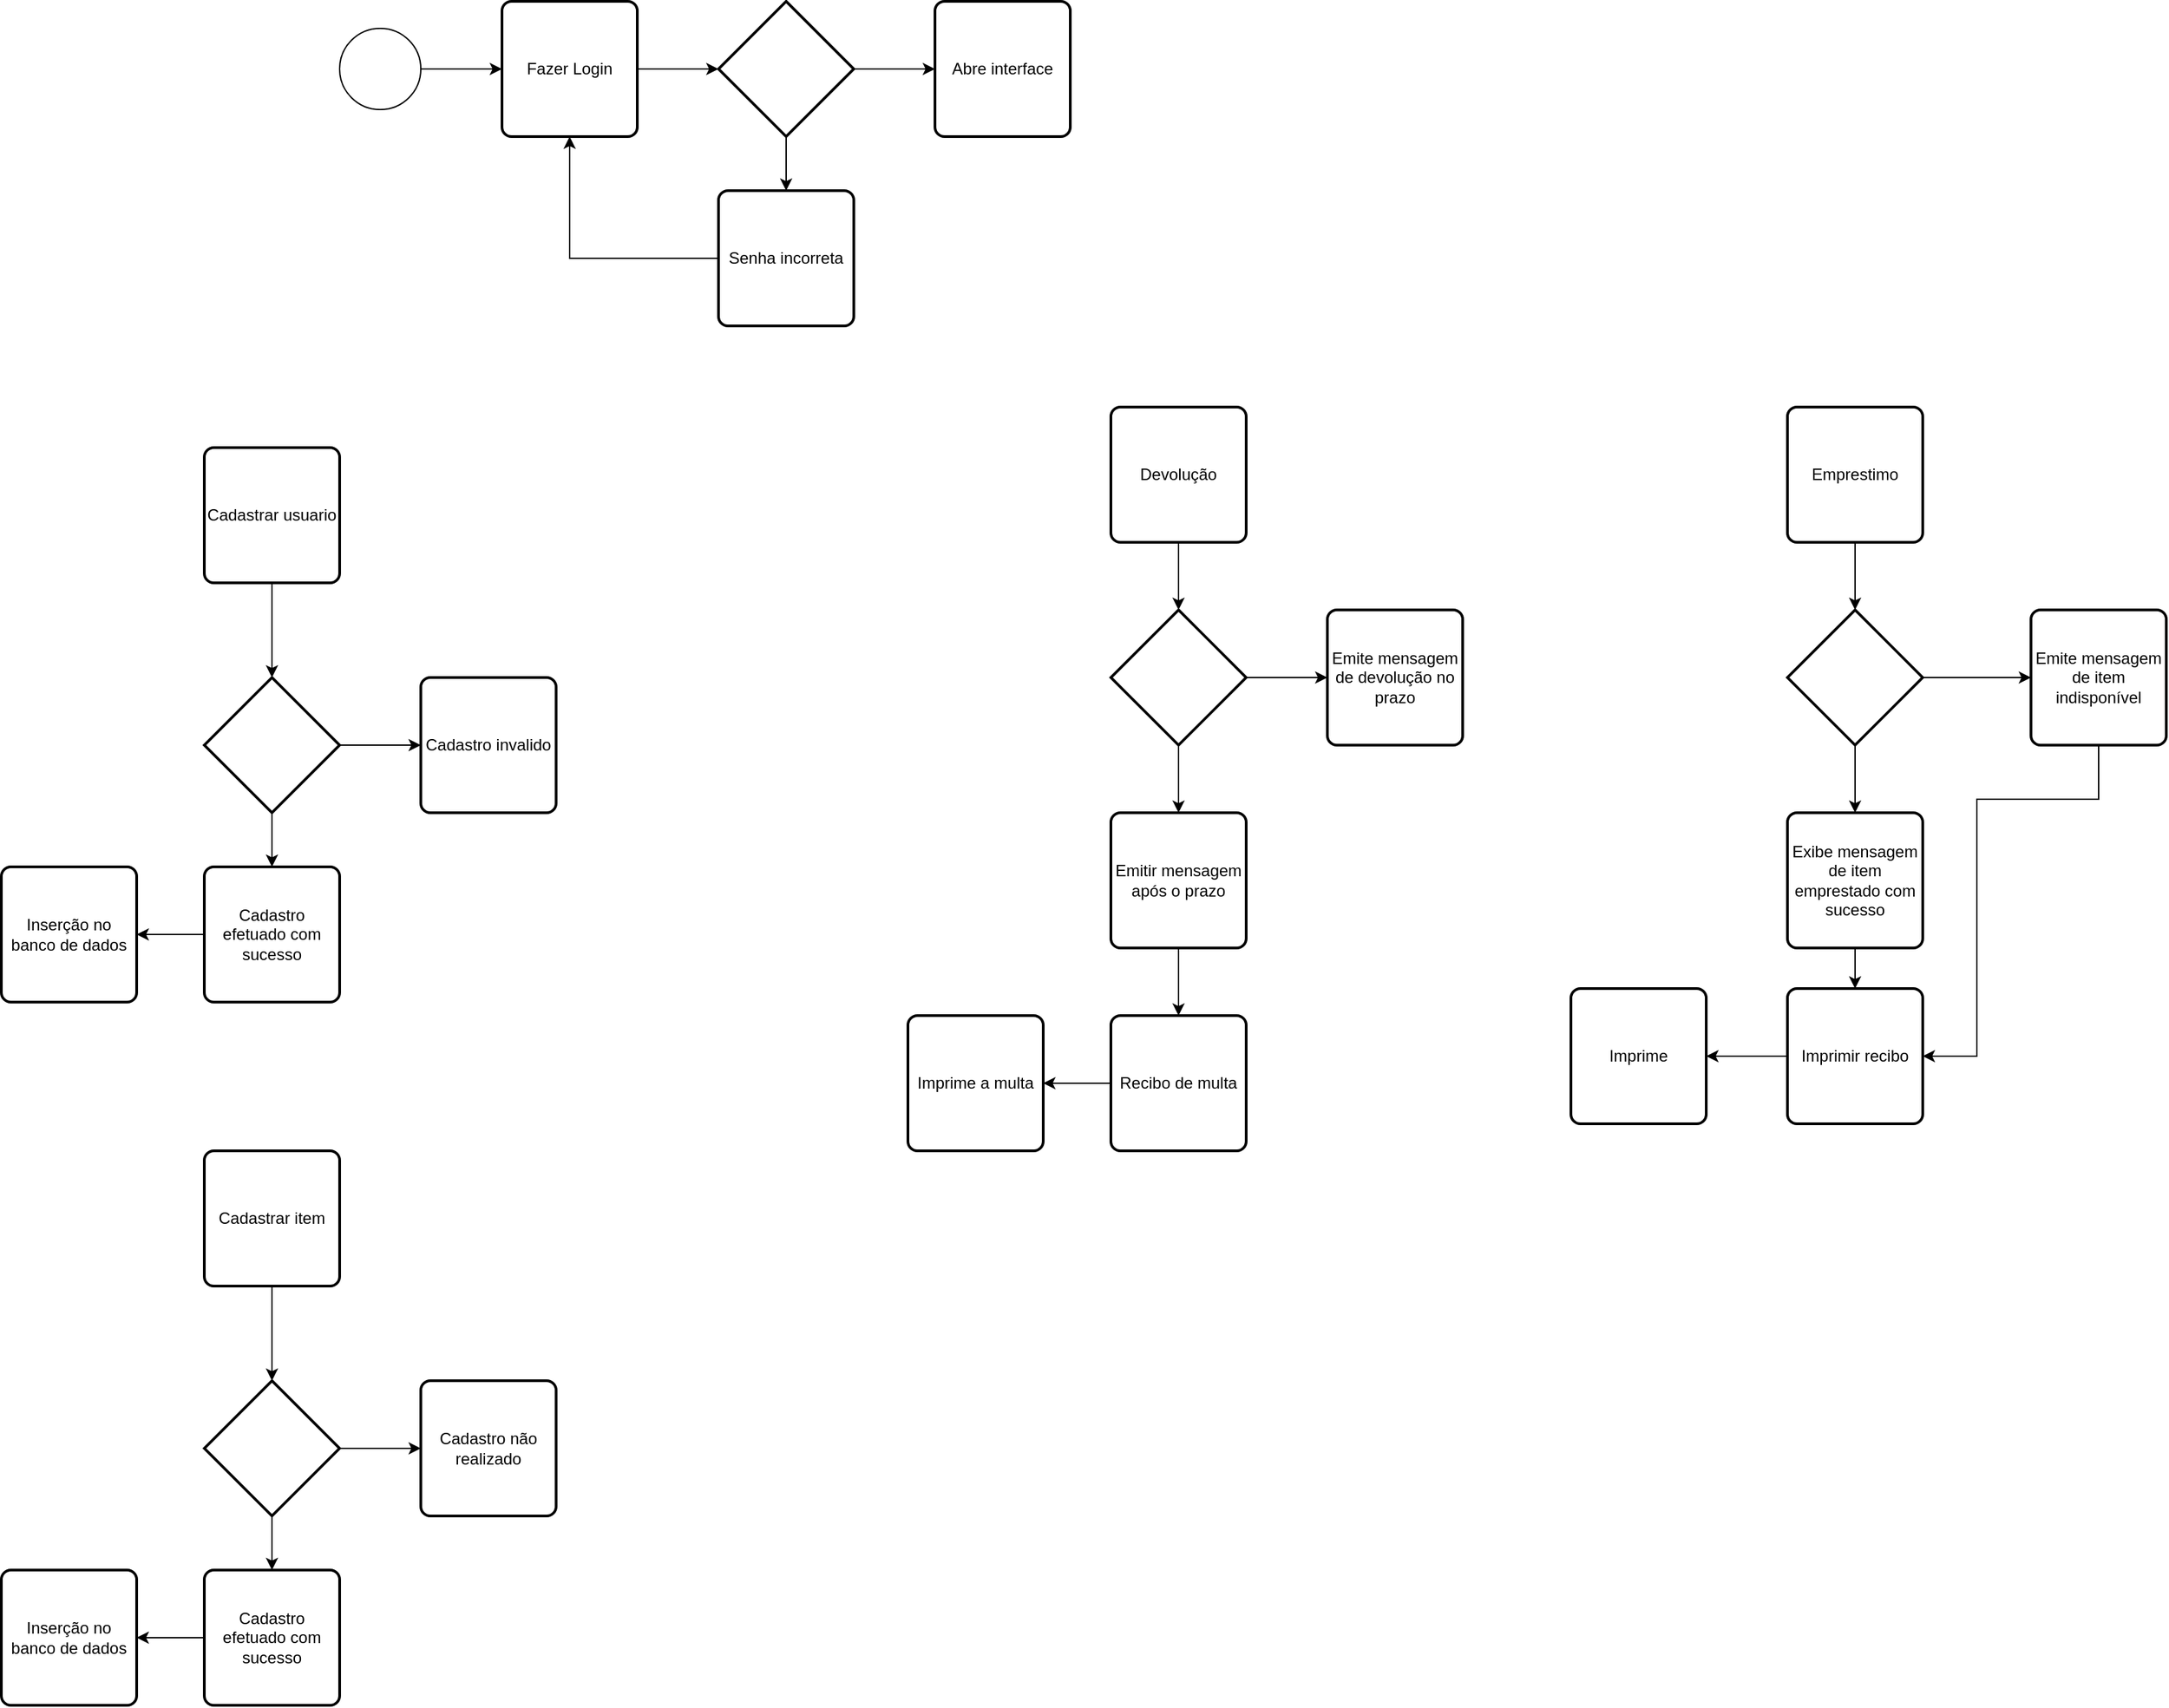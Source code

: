 <mxfile version="23.1.8" type="github">
  <diagram name="Página-1" id="YX1K54ANonkZZs8eJlF3">
    <mxGraphModel dx="1621" dy="510" grid="1" gridSize="10" guides="1" tooltips="1" connect="1" arrows="1" fold="1" page="1" pageScale="1" pageWidth="827" pageHeight="1169" math="0" shadow="0">
      <root>
        <mxCell id="0" />
        <mxCell id="1" parent="0" />
        <mxCell id="kRuGnfXD70lQHXgBYrLt-4" value="" style="edgeStyle=orthogonalEdgeStyle;rounded=0;orthogonalLoop=1;jettySize=auto;html=1;" edge="1" parent="1" source="kRuGnfXD70lQHXgBYrLt-2" target="kRuGnfXD70lQHXgBYrLt-3">
          <mxGeometry relative="1" as="geometry" />
        </mxCell>
        <mxCell id="kRuGnfXD70lQHXgBYrLt-2" value="" style="verticalLabelPosition=bottom;verticalAlign=top;html=1;shape=mxgraph.flowchart.on-page_reference;" vertex="1" parent="1">
          <mxGeometry x="40" y="30" width="60" height="60" as="geometry" />
        </mxCell>
        <mxCell id="kRuGnfXD70lQHXgBYrLt-3" value="Fazer Login" style="rounded=1;whiteSpace=wrap;html=1;absoluteArcSize=1;arcSize=14;strokeWidth=2;" vertex="1" parent="1">
          <mxGeometry x="160" y="10" width="100" height="100" as="geometry" />
        </mxCell>
        <mxCell id="kRuGnfXD70lQHXgBYrLt-8" value="" style="edgeStyle=orthogonalEdgeStyle;rounded=0;orthogonalLoop=1;jettySize=auto;html=1;" edge="1" parent="1" source="kRuGnfXD70lQHXgBYrLt-5" target="kRuGnfXD70lQHXgBYrLt-7">
          <mxGeometry relative="1" as="geometry" />
        </mxCell>
        <mxCell id="kRuGnfXD70lQHXgBYrLt-11" value="" style="edgeStyle=orthogonalEdgeStyle;rounded=0;orthogonalLoop=1;jettySize=auto;html=1;" edge="1" parent="1" source="kRuGnfXD70lQHXgBYrLt-5" target="kRuGnfXD70lQHXgBYrLt-10">
          <mxGeometry relative="1" as="geometry" />
        </mxCell>
        <mxCell id="kRuGnfXD70lQHXgBYrLt-5" value="" style="strokeWidth=2;html=1;shape=mxgraph.flowchart.decision;whiteSpace=wrap;" vertex="1" parent="1">
          <mxGeometry x="320" y="10" width="100" height="100" as="geometry" />
        </mxCell>
        <mxCell id="kRuGnfXD70lQHXgBYrLt-6" style="edgeStyle=orthogonalEdgeStyle;rounded=0;orthogonalLoop=1;jettySize=auto;html=1;entryX=0;entryY=0.5;entryDx=0;entryDy=0;entryPerimeter=0;" edge="1" parent="1" source="kRuGnfXD70lQHXgBYrLt-3" target="kRuGnfXD70lQHXgBYrLt-5">
          <mxGeometry relative="1" as="geometry" />
        </mxCell>
        <mxCell id="kRuGnfXD70lQHXgBYrLt-9" style="edgeStyle=orthogonalEdgeStyle;rounded=0;orthogonalLoop=1;jettySize=auto;html=1;entryX=0.5;entryY=1;entryDx=0;entryDy=0;" edge="1" parent="1" source="kRuGnfXD70lQHXgBYrLt-7" target="kRuGnfXD70lQHXgBYrLt-3">
          <mxGeometry relative="1" as="geometry" />
        </mxCell>
        <mxCell id="kRuGnfXD70lQHXgBYrLt-7" value="Senha incorreta" style="rounded=1;whiteSpace=wrap;html=1;absoluteArcSize=1;arcSize=14;strokeWidth=2;" vertex="1" parent="1">
          <mxGeometry x="320" y="150" width="100" height="100" as="geometry" />
        </mxCell>
        <mxCell id="kRuGnfXD70lQHXgBYrLt-10" value="Abre interface" style="rounded=1;whiteSpace=wrap;html=1;absoluteArcSize=1;arcSize=14;strokeWidth=2;" vertex="1" parent="1">
          <mxGeometry x="480" y="10" width="100" height="100" as="geometry" />
        </mxCell>
        <mxCell id="kRuGnfXD70lQHXgBYrLt-16" value="" style="edgeStyle=orthogonalEdgeStyle;rounded=0;orthogonalLoop=1;jettySize=auto;html=1;" edge="1" parent="1" source="kRuGnfXD70lQHXgBYrLt-14" target="kRuGnfXD70lQHXgBYrLt-15">
          <mxGeometry relative="1" as="geometry" />
        </mxCell>
        <mxCell id="kRuGnfXD70lQHXgBYrLt-14" value="Devolução" style="rounded=1;whiteSpace=wrap;html=1;absoluteArcSize=1;arcSize=14;strokeWidth=2;" vertex="1" parent="1">
          <mxGeometry x="610" y="310" width="100" height="100" as="geometry" />
        </mxCell>
        <mxCell id="kRuGnfXD70lQHXgBYrLt-18" value="" style="edgeStyle=orthogonalEdgeStyle;rounded=0;orthogonalLoop=1;jettySize=auto;html=1;" edge="1" parent="1" source="kRuGnfXD70lQHXgBYrLt-15" target="kRuGnfXD70lQHXgBYrLt-17">
          <mxGeometry relative="1" as="geometry" />
        </mxCell>
        <mxCell id="kRuGnfXD70lQHXgBYrLt-20" value="" style="edgeStyle=orthogonalEdgeStyle;rounded=0;orthogonalLoop=1;jettySize=auto;html=1;" edge="1" parent="1" source="kRuGnfXD70lQHXgBYrLt-15" target="kRuGnfXD70lQHXgBYrLt-19">
          <mxGeometry relative="1" as="geometry" />
        </mxCell>
        <mxCell id="kRuGnfXD70lQHXgBYrLt-15" value="" style="strokeWidth=2;html=1;shape=mxgraph.flowchart.decision;whiteSpace=wrap;" vertex="1" parent="1">
          <mxGeometry x="610" y="460" width="100" height="100" as="geometry" />
        </mxCell>
        <mxCell id="kRuGnfXD70lQHXgBYrLt-17" value="Emite mensagem de devolução no prazo" style="rounded=1;whiteSpace=wrap;html=1;absoluteArcSize=1;arcSize=14;strokeWidth=2;" vertex="1" parent="1">
          <mxGeometry x="770" y="460" width="100" height="100" as="geometry" />
        </mxCell>
        <mxCell id="kRuGnfXD70lQHXgBYrLt-24" value="" style="edgeStyle=orthogonalEdgeStyle;rounded=0;orthogonalLoop=1;jettySize=auto;html=1;" edge="1" parent="1" source="kRuGnfXD70lQHXgBYrLt-19" target="kRuGnfXD70lQHXgBYrLt-21">
          <mxGeometry relative="1" as="geometry" />
        </mxCell>
        <mxCell id="kRuGnfXD70lQHXgBYrLt-19" value="Emitir mensagem após o prazo" style="rounded=1;whiteSpace=wrap;html=1;absoluteArcSize=1;arcSize=14;strokeWidth=2;" vertex="1" parent="1">
          <mxGeometry x="610" y="610" width="100" height="100" as="geometry" />
        </mxCell>
        <mxCell id="kRuGnfXD70lQHXgBYrLt-23" value="" style="edgeStyle=orthogonalEdgeStyle;rounded=0;orthogonalLoop=1;jettySize=auto;html=1;" edge="1" parent="1" source="kRuGnfXD70lQHXgBYrLt-21" target="kRuGnfXD70lQHXgBYrLt-22">
          <mxGeometry relative="1" as="geometry" />
        </mxCell>
        <mxCell id="kRuGnfXD70lQHXgBYrLt-21" value="Recibo de multa" style="rounded=1;whiteSpace=wrap;html=1;absoluteArcSize=1;arcSize=14;strokeWidth=2;" vertex="1" parent="1">
          <mxGeometry x="610" y="760" width="100" height="100" as="geometry" />
        </mxCell>
        <mxCell id="kRuGnfXD70lQHXgBYrLt-22" value="Imprime a multa" style="rounded=1;whiteSpace=wrap;html=1;absoluteArcSize=1;arcSize=14;strokeWidth=2;" vertex="1" parent="1">
          <mxGeometry x="460" y="760" width="100" height="100" as="geometry" />
        </mxCell>
        <mxCell id="kRuGnfXD70lQHXgBYrLt-27" value="" style="edgeStyle=orthogonalEdgeStyle;rounded=0;orthogonalLoop=1;jettySize=auto;html=1;" edge="1" parent="1" source="kRuGnfXD70lQHXgBYrLt-25" target="kRuGnfXD70lQHXgBYrLt-26">
          <mxGeometry relative="1" as="geometry" />
        </mxCell>
        <mxCell id="kRuGnfXD70lQHXgBYrLt-25" value="Emprestimo" style="rounded=1;whiteSpace=wrap;html=1;absoluteArcSize=1;arcSize=14;strokeWidth=2;" vertex="1" parent="1">
          <mxGeometry x="1110" y="310" width="100" height="100" as="geometry" />
        </mxCell>
        <mxCell id="kRuGnfXD70lQHXgBYrLt-31" style="edgeStyle=orthogonalEdgeStyle;rounded=0;orthogonalLoop=1;jettySize=auto;html=1;entryX=0.5;entryY=0;entryDx=0;entryDy=0;" edge="1" parent="1" source="kRuGnfXD70lQHXgBYrLt-26" target="kRuGnfXD70lQHXgBYrLt-28">
          <mxGeometry relative="1" as="geometry" />
        </mxCell>
        <mxCell id="kRuGnfXD70lQHXgBYrLt-33" value="" style="edgeStyle=orthogonalEdgeStyle;rounded=0;orthogonalLoop=1;jettySize=auto;html=1;" edge="1" parent="1" source="kRuGnfXD70lQHXgBYrLt-26" target="kRuGnfXD70lQHXgBYrLt-32">
          <mxGeometry relative="1" as="geometry" />
        </mxCell>
        <mxCell id="kRuGnfXD70lQHXgBYrLt-26" value="" style="strokeWidth=2;html=1;shape=mxgraph.flowchart.decision;whiteSpace=wrap;" vertex="1" parent="1">
          <mxGeometry x="1110" y="460" width="100" height="100" as="geometry" />
        </mxCell>
        <mxCell id="kRuGnfXD70lQHXgBYrLt-34" value="" style="edgeStyle=orthogonalEdgeStyle;rounded=0;orthogonalLoop=1;jettySize=auto;html=1;" edge="1" parent="1" source="kRuGnfXD70lQHXgBYrLt-28" target="kRuGnfXD70lQHXgBYrLt-29">
          <mxGeometry relative="1" as="geometry" />
        </mxCell>
        <mxCell id="kRuGnfXD70lQHXgBYrLt-28" value="Exibe mensagem de item emprestado com sucesso" style="rounded=1;whiteSpace=wrap;html=1;absoluteArcSize=1;arcSize=14;strokeWidth=2;" vertex="1" parent="1">
          <mxGeometry x="1110" y="610" width="100" height="100" as="geometry" />
        </mxCell>
        <mxCell id="kRuGnfXD70lQHXgBYrLt-36" value="" style="edgeStyle=orthogonalEdgeStyle;rounded=0;orthogonalLoop=1;jettySize=auto;html=1;" edge="1" parent="1" source="kRuGnfXD70lQHXgBYrLt-29" target="kRuGnfXD70lQHXgBYrLt-35">
          <mxGeometry relative="1" as="geometry" />
        </mxCell>
        <mxCell id="kRuGnfXD70lQHXgBYrLt-29" value="Imprimir recibo" style="rounded=1;whiteSpace=wrap;html=1;absoluteArcSize=1;arcSize=14;strokeWidth=2;" vertex="1" parent="1">
          <mxGeometry x="1110" y="740" width="100" height="100" as="geometry" />
        </mxCell>
        <mxCell id="kRuGnfXD70lQHXgBYrLt-38" style="edgeStyle=orthogonalEdgeStyle;rounded=0;orthogonalLoop=1;jettySize=auto;html=1;entryX=1;entryY=0.5;entryDx=0;entryDy=0;" edge="1" parent="1" source="kRuGnfXD70lQHXgBYrLt-32" target="kRuGnfXD70lQHXgBYrLt-29">
          <mxGeometry relative="1" as="geometry">
            <Array as="points">
              <mxPoint x="1340" y="600" />
              <mxPoint x="1250" y="600" />
              <mxPoint x="1250" y="790" />
            </Array>
          </mxGeometry>
        </mxCell>
        <mxCell id="kRuGnfXD70lQHXgBYrLt-32" value="Emite mensagem de item indisponível" style="rounded=1;whiteSpace=wrap;html=1;absoluteArcSize=1;arcSize=14;strokeWidth=2;" vertex="1" parent="1">
          <mxGeometry x="1290" y="460" width="100" height="100" as="geometry" />
        </mxCell>
        <mxCell id="kRuGnfXD70lQHXgBYrLt-35" value="Imprime" style="rounded=1;whiteSpace=wrap;html=1;absoluteArcSize=1;arcSize=14;strokeWidth=2;" vertex="1" parent="1">
          <mxGeometry x="950" y="740" width="100" height="100" as="geometry" />
        </mxCell>
        <mxCell id="kRuGnfXD70lQHXgBYrLt-41" style="edgeStyle=orthogonalEdgeStyle;rounded=0;orthogonalLoop=1;jettySize=auto;html=1;entryX=0.5;entryY=0;entryDx=0;entryDy=0;" edge="1" parent="1" source="kRuGnfXD70lQHXgBYrLt-39">
          <mxGeometry relative="1" as="geometry">
            <mxPoint x="-10" y="510" as="targetPoint" />
          </mxGeometry>
        </mxCell>
        <mxCell id="kRuGnfXD70lQHXgBYrLt-39" value="Cadastrar usuario" style="rounded=1;whiteSpace=wrap;html=1;absoluteArcSize=1;arcSize=14;strokeWidth=2;" vertex="1" parent="1">
          <mxGeometry x="-60" y="340" width="100" height="100" as="geometry" />
        </mxCell>
        <mxCell id="kRuGnfXD70lQHXgBYrLt-45" value="" style="edgeStyle=orthogonalEdgeStyle;rounded=0;orthogonalLoop=1;jettySize=auto;html=1;" edge="1" parent="1" source="kRuGnfXD70lQHXgBYrLt-42" target="kRuGnfXD70lQHXgBYrLt-44">
          <mxGeometry relative="1" as="geometry" />
        </mxCell>
        <mxCell id="kRuGnfXD70lQHXgBYrLt-47" value="" style="edgeStyle=orthogonalEdgeStyle;rounded=0;orthogonalLoop=1;jettySize=auto;html=1;" edge="1" parent="1" source="kRuGnfXD70lQHXgBYrLt-42" target="kRuGnfXD70lQHXgBYrLt-46">
          <mxGeometry relative="1" as="geometry" />
        </mxCell>
        <mxCell id="kRuGnfXD70lQHXgBYrLt-42" value="" style="strokeWidth=2;html=1;shape=mxgraph.flowchart.decision;whiteSpace=wrap;" vertex="1" parent="1">
          <mxGeometry x="-60" y="510" width="100" height="100" as="geometry" />
        </mxCell>
        <mxCell id="kRuGnfXD70lQHXgBYrLt-44" value="Cadastro invalido" style="rounded=1;whiteSpace=wrap;html=1;absoluteArcSize=1;arcSize=14;strokeWidth=2;" vertex="1" parent="1">
          <mxGeometry x="100" y="510" width="100" height="100" as="geometry" />
        </mxCell>
        <mxCell id="kRuGnfXD70lQHXgBYrLt-49" value="" style="edgeStyle=orthogonalEdgeStyle;rounded=0;orthogonalLoop=1;jettySize=auto;html=1;" edge="1" parent="1" source="kRuGnfXD70lQHXgBYrLt-46" target="kRuGnfXD70lQHXgBYrLt-48">
          <mxGeometry relative="1" as="geometry" />
        </mxCell>
        <mxCell id="kRuGnfXD70lQHXgBYrLt-46" value="Cadastro efetuado com sucesso" style="rounded=1;whiteSpace=wrap;html=1;absoluteArcSize=1;arcSize=14;strokeWidth=2;" vertex="1" parent="1">
          <mxGeometry x="-60" y="650" width="100" height="100" as="geometry" />
        </mxCell>
        <mxCell id="kRuGnfXD70lQHXgBYrLt-48" value="Inserção no banco de dados" style="rounded=1;whiteSpace=wrap;html=1;absoluteArcSize=1;arcSize=14;strokeWidth=2;" vertex="1" parent="1">
          <mxGeometry x="-210" y="650" width="100" height="100" as="geometry" />
        </mxCell>
        <mxCell id="kRuGnfXD70lQHXgBYrLt-51" style="edgeStyle=orthogonalEdgeStyle;rounded=0;orthogonalLoop=1;jettySize=auto;html=1;entryX=0.5;entryY=0;entryDx=0;entryDy=0;" edge="1" parent="1" source="kRuGnfXD70lQHXgBYrLt-52">
          <mxGeometry relative="1" as="geometry">
            <mxPoint x="-10" y="1030" as="targetPoint" />
          </mxGeometry>
        </mxCell>
        <mxCell id="kRuGnfXD70lQHXgBYrLt-52" value="Cadastrar item" style="rounded=1;whiteSpace=wrap;html=1;absoluteArcSize=1;arcSize=14;strokeWidth=2;" vertex="1" parent="1">
          <mxGeometry x="-60" y="860" width="100" height="100" as="geometry" />
        </mxCell>
        <mxCell id="kRuGnfXD70lQHXgBYrLt-53" value="" style="edgeStyle=orthogonalEdgeStyle;rounded=0;orthogonalLoop=1;jettySize=auto;html=1;" edge="1" parent="1" source="kRuGnfXD70lQHXgBYrLt-55" target="kRuGnfXD70lQHXgBYrLt-56">
          <mxGeometry relative="1" as="geometry" />
        </mxCell>
        <mxCell id="kRuGnfXD70lQHXgBYrLt-54" value="" style="edgeStyle=orthogonalEdgeStyle;rounded=0;orthogonalLoop=1;jettySize=auto;html=1;" edge="1" parent="1" source="kRuGnfXD70lQHXgBYrLt-55" target="kRuGnfXD70lQHXgBYrLt-58">
          <mxGeometry relative="1" as="geometry" />
        </mxCell>
        <mxCell id="kRuGnfXD70lQHXgBYrLt-55" value="" style="strokeWidth=2;html=1;shape=mxgraph.flowchart.decision;whiteSpace=wrap;" vertex="1" parent="1">
          <mxGeometry x="-60" y="1030" width="100" height="100" as="geometry" />
        </mxCell>
        <mxCell id="kRuGnfXD70lQHXgBYrLt-56" value="Cadastro não realizado" style="rounded=1;whiteSpace=wrap;html=1;absoluteArcSize=1;arcSize=14;strokeWidth=2;" vertex="1" parent="1">
          <mxGeometry x="100" y="1030" width="100" height="100" as="geometry" />
        </mxCell>
        <mxCell id="kRuGnfXD70lQHXgBYrLt-57" value="" style="edgeStyle=orthogonalEdgeStyle;rounded=0;orthogonalLoop=1;jettySize=auto;html=1;" edge="1" parent="1" source="kRuGnfXD70lQHXgBYrLt-58" target="kRuGnfXD70lQHXgBYrLt-59">
          <mxGeometry relative="1" as="geometry" />
        </mxCell>
        <mxCell id="kRuGnfXD70lQHXgBYrLt-58" value="Cadastro efetuado com sucesso" style="rounded=1;whiteSpace=wrap;html=1;absoluteArcSize=1;arcSize=14;strokeWidth=2;" vertex="1" parent="1">
          <mxGeometry x="-60" y="1170" width="100" height="100" as="geometry" />
        </mxCell>
        <mxCell id="kRuGnfXD70lQHXgBYrLt-59" value="Inserção no banco de dados" style="rounded=1;whiteSpace=wrap;html=1;absoluteArcSize=1;arcSize=14;strokeWidth=2;" vertex="1" parent="1">
          <mxGeometry x="-210" y="1170" width="100" height="100" as="geometry" />
        </mxCell>
      </root>
    </mxGraphModel>
  </diagram>
</mxfile>

